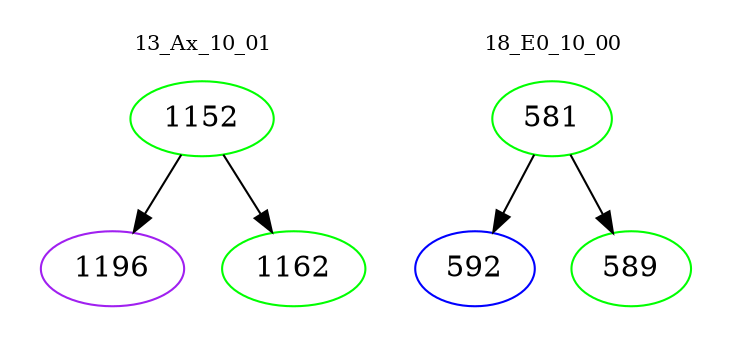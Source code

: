 digraph{
subgraph cluster_0 {
color = white
label = "13_Ax_10_01";
fontsize=10;
T0_1152 [label="1152", color="green"]
T0_1152 -> T0_1196 [color="black"]
T0_1196 [label="1196", color="purple"]
T0_1152 -> T0_1162 [color="black"]
T0_1162 [label="1162", color="green"]
}
subgraph cluster_1 {
color = white
label = "18_E0_10_00";
fontsize=10;
T1_581 [label="581", color="green"]
T1_581 -> T1_592 [color="black"]
T1_592 [label="592", color="blue"]
T1_581 -> T1_589 [color="black"]
T1_589 [label="589", color="green"]
}
}
